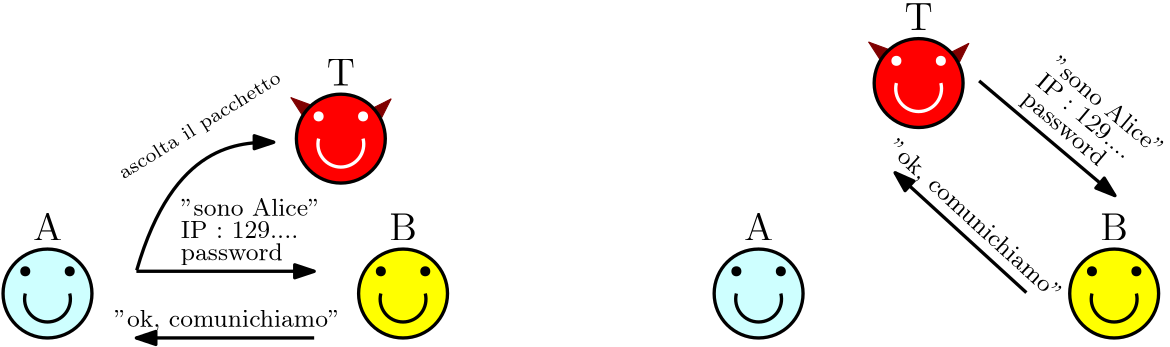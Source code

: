 <?xml version="1.0"?>
<!DOCTYPE ipe SYSTEM "ipe.dtd">
<ipe version="70218" creator="Ipe 7.2.28">
<info created="D:20240528161154" modified="D:20240528161428"/>
<ipestyle name="basic">
<symbol name="arrow/arc(spx)">
<path stroke="sym-stroke" fill="sym-stroke" pen="sym-pen">
0 0 m
-1 0.333 l
-1 -0.333 l
h
</path>
</symbol>
<symbol name="arrow/farc(spx)">
<path stroke="sym-stroke" fill="white" pen="sym-pen">
0 0 m
-1 0.333 l
-1 -0.333 l
h
</path>
</symbol>
<symbol name="arrow/ptarc(spx)">
<path stroke="sym-stroke" fill="sym-stroke" pen="sym-pen">
0 0 m
-1 0.333 l
-0.8 0 l
-1 -0.333 l
h
</path>
</symbol>
<symbol name="arrow/fptarc(spx)">
<path stroke="sym-stroke" fill="white" pen="sym-pen">
0 0 m
-1 0.333 l
-0.8 0 l
-1 -0.333 l
h
</path>
</symbol>
<symbol name="mark/circle(sx)" transformations="translations">
<path fill="sym-stroke">
0.6 0 0 0.6 0 0 e
0.4 0 0 0.4 0 0 e
</path>
</symbol>
<symbol name="mark/disk(sx)" transformations="translations">
<path fill="sym-stroke">
0.6 0 0 0.6 0 0 e
</path>
</symbol>
<symbol name="mark/fdisk(sfx)" transformations="translations">
<group>
<path fill="sym-fill">
0.5 0 0 0.5 0 0 e
</path>
<path fill="sym-stroke" fillrule="eofill">
0.6 0 0 0.6 0 0 e
0.4 0 0 0.4 0 0 e
</path>
</group>
</symbol>
<symbol name="mark/box(sx)" transformations="translations">
<path fill="sym-stroke" fillrule="eofill">
-0.6 -0.6 m
0.6 -0.6 l
0.6 0.6 l
-0.6 0.6 l
h
-0.4 -0.4 m
0.4 -0.4 l
0.4 0.4 l
-0.4 0.4 l
h
</path>
</symbol>
<symbol name="mark/square(sx)" transformations="translations">
<path fill="sym-stroke">
-0.6 -0.6 m
0.6 -0.6 l
0.6 0.6 l
-0.6 0.6 l
h
</path>
</symbol>
<symbol name="mark/fsquare(sfx)" transformations="translations">
<group>
<path fill="sym-fill">
-0.5 -0.5 m
0.5 -0.5 l
0.5 0.5 l
-0.5 0.5 l
h
</path>
<path fill="sym-stroke" fillrule="eofill">
-0.6 -0.6 m
0.6 -0.6 l
0.6 0.6 l
-0.6 0.6 l
h
-0.4 -0.4 m
0.4 -0.4 l
0.4 0.4 l
-0.4 0.4 l
h
</path>
</group>
</symbol>
<symbol name="mark/cross(sx)" transformations="translations">
<group>
<path fill="sym-stroke">
-0.43 -0.57 m
0.57 0.43 l
0.43 0.57 l
-0.57 -0.43 l
h
</path>
<path fill="sym-stroke">
-0.43 0.57 m
0.57 -0.43 l
0.43 -0.57 l
-0.57 0.43 l
h
</path>
</group>
</symbol>
<symbol name="arrow/fnormal(spx)">
<path stroke="sym-stroke" fill="white" pen="sym-pen">
0 0 m
-1 0.333 l
-1 -0.333 l
h
</path>
</symbol>
<symbol name="arrow/pointed(spx)">
<path stroke="sym-stroke" fill="sym-stroke" pen="sym-pen">
0 0 m
-1 0.333 l
-0.8 0 l
-1 -0.333 l
h
</path>
</symbol>
<symbol name="arrow/fpointed(spx)">
<path stroke="sym-stroke" fill="white" pen="sym-pen">
0 0 m
-1 0.333 l
-0.8 0 l
-1 -0.333 l
h
</path>
</symbol>
<symbol name="arrow/linear(spx)">
<path stroke="sym-stroke" pen="sym-pen">
-1 0.333 m
0 0 l
-1 -0.333 l
</path>
</symbol>
<symbol name="arrow/fdouble(spx)">
<path stroke="sym-stroke" fill="white" pen="sym-pen">
0 0 m
-1 0.333 l
-1 -0.333 l
h
-1 0 m
-2 0.333 l
-2 -0.333 l
h
</path>
</symbol>
<symbol name="arrow/double(spx)">
<path stroke="sym-stroke" fill="sym-stroke" pen="sym-pen">
0 0 m
-1 0.333 l
-1 -0.333 l
h
-1 0 m
-2 0.333 l
-2 -0.333 l
h
</path>
</symbol>
<symbol name="arrow/mid-normal(spx)">
<path stroke="sym-stroke" fill="sym-stroke" pen="sym-pen">
0.5 0 m
-0.5 0.333 l
-0.5 -0.333 l
h
</path>
</symbol>
<symbol name="arrow/mid-fnormal(spx)">
<path stroke="sym-stroke" fill="white" pen="sym-pen">
0.5 0 m
-0.5 0.333 l
-0.5 -0.333 l
h
</path>
</symbol>
<symbol name="arrow/mid-pointed(spx)">
<path stroke="sym-stroke" fill="sym-stroke" pen="sym-pen">
0.5 0 m
-0.5 0.333 l
-0.3 0 l
-0.5 -0.333 l
h
</path>
</symbol>
<symbol name="arrow/mid-fpointed(spx)">
<path stroke="sym-stroke" fill="white" pen="sym-pen">
0.5 0 m
-0.5 0.333 l
-0.3 0 l
-0.5 -0.333 l
h
</path>
</symbol>
<symbol name="arrow/mid-double(spx)">
<path stroke="sym-stroke" fill="sym-stroke" pen="sym-pen">
1 0 m
0 0.333 l
0 -0.333 l
h
0 0 m
-1 0.333 l
-1 -0.333 l
h
</path>
</symbol>
<symbol name="arrow/mid-fdouble(spx)">
<path stroke="sym-stroke" fill="white" pen="sym-pen">
1 0 m
0 0.333 l
0 -0.333 l
h
0 0 m
-1 0.333 l
-1 -0.333 l
h
</path>
</symbol>
<anglesize name="22.5 deg" value="22.5"/>
<anglesize name="30 deg" value="30"/>
<anglesize name="45 deg" value="45"/>
<anglesize name="60 deg" value="60"/>
<anglesize name="90 deg" value="90"/>
<arrowsize name="large" value="10"/>
<arrowsize name="small" value="5"/>
<arrowsize name="tiny" value="3"/>
<color name="blue" value="0 0 1"/>
<color name="brown" value="0.647 0.165 0.165"/>
<color name="darkblue" value="0 0 0.545"/>
<color name="darkcyan" value="0 0.545 0.545"/>
<color name="darkgray" value="0.663"/>
<color name="darkgreen" value="0 0.392 0"/>
<color name="darkmagenta" value="0.545 0 0.545"/>
<color name="darkorange" value="1 0.549 0"/>
<color name="darkred" value="0.545 0 0"/>
<color name="gold" value="1 0.843 0"/>
<color name="gray" value="0.745"/>
<color name="green" value="0 1 0"/>
<color name="lightblue" value="0.678 0.847 0.902"/>
<color name="lightcyan" value="0.878 1 1"/>
<color name="lightgray" value="0.827"/>
<color name="lightgreen" value="0.565 0.933 0.565"/>
<color name="lightyellow" value="1 1 0.878"/>
<color name="navy" value="0 0 0.502"/>
<color name="orange" value="1 0.647 0"/>
<color name="pink" value="1 0.753 0.796"/>
<color name="purple" value="0.627 0.125 0.941"/>
<color name="red" value="1 0 0"/>
<color name="seagreen" value="0.18 0.545 0.341"/>
<color name="turquoise" value="0.251 0.878 0.816"/>
<color name="violet" value="0.933 0.51 0.933"/>
<color name="yellow" value="1 1 0"/>
<dashstyle name="dash dot dotted" value="[4 2 1 2 1 2] 0"/>
<dashstyle name="dash dotted" value="[4 2 1 2] 0"/>
<dashstyle name="dashed" value="[4] 0"/>
<dashstyle name="dotted" value="[1 3] 0"/>
<gridsize name="10 pts (~3.5 mm)" value="10"/>
<gridsize name="14 pts (~5 mm)" value="14"/>
<gridsize name="16 pts (~6 mm)" value="16"/>
<gridsize name="20 pts (~7 mm)" value="20"/>
<gridsize name="28 pts (~10 mm)" value="28"/>
<gridsize name="32 pts (~12 mm)" value="32"/>
<gridsize name="4 pts" value="4"/>
<gridsize name="56 pts (~20 mm)" value="56"/>
<gridsize name="8 pts (~3 mm)" value="8"/>
<opacity name="10%" value="0.1"/>
<opacity name="30%" value="0.3"/>
<opacity name="50%" value="0.5"/>
<opacity name="75%" value="0.75"/>
<pen name="fat" value="1.2"/>
<pen name="heavier" value="0.8"/>
<pen name="ultrafat" value="2"/>
<symbolsize name="large" value="5"/>
<symbolsize name="small" value="2"/>
<symbolsize name="tiny" value="1.1"/>
<textsize name="Huge" value="\Huge"/>
<textsize name="LARGE" value="\LARGE"/>
<textsize name="Large" value="\Large"/>
<textsize name="footnote" value="\footnotesize"/>
<textsize name="huge" value="\huge"/>
<textsize name="large" value="\large"/>
<textsize name="script" value="\scriptsize"/>
<textsize name="small" value="\small"/>
<textsize name="tiny" value="\tiny"/>
<textstyle name="center" begin="\begin{center}" end="\end{center}"/>
<textstyle name="item" begin="\begin{itemize}\item{}" end="\end{itemize}"/>
<textstyle name="itemize" begin="\begin{itemize}" end="\end{itemize}"/>
<tiling name="falling" angle="-60" step="4" width="1"/>
<tiling name="rising" angle="30" step="4" width="1"/>
</ipestyle>
<page>
<layer name="alpha"/>
<view layers="alpha" active="alpha"/>
<path layer="alpha" matrix="1 0 0 1 -25.434 -34.468" stroke="black" fill="0.808 1 1" pen="fat">
16 0 0 16 136 724 e
</path>
<path matrix="1 0 0 1 102.566 -34.468" stroke="black" fill="1 1 0" pen="fat">
16 0 0 16 136 724 e
</path>
<path matrix="1 0 0 1 -25.434 -34.468" stroke="black" pen="fat">
128 724 m
8.24621 0 0 8.24621 136 722 144 724 a
</path>
<use matrix="1 0 0 1 -25.434 -34.468" name="mark/disk(sx)" pos="128 732" size="normal" stroke="black"/>
<use matrix="1 0 0 1 -25.434 -34.468" name="mark/disk(sx)" pos="144 732" size="normal" stroke="black"/>
<path matrix="1 0 0 1 102.566 -34.468" stroke="black" pen="fat">
128 724 m
8.24621 0 0 8.24621 136 722 144 724 a
</path>
<use matrix="1 0 0 1 102.566 -34.468" name="mark/disk(sx)" pos="128 732" size="normal" stroke="black"/>
<use matrix="1 0 0 1 102.566 -34.468" name="mark/disk(sx)" pos="144 732" size="normal" stroke="black"/>
<text matrix="1 0 0 1 -25.434 -34.468" transformations="translations" pos="136 748" stroke="black" type="label" width="10.53" height="9.803" depth="0" halign="center" valign="center" size="Large">A</text>
<text matrix="1 0 0 1 102.566 -34.468" transformations="translations" pos="136 748" stroke="black" type="label" width="9.948" height="9.803" depth="0" halign="center" valign="center" size="Large">B</text>
<path matrix="1 0 0 1 -17.434 -26.468" stroke="black" fill="1 1 0" pen="fat" arrow="normal/normal">
160 724 m
224 724 l
</path>
<text matrix="1 0 0 1 30.566 -54.468" transformations="translations" pos="128 772" stroke="black" type="label" width="50.482" height="6.227" depth="0" valign="baseline" size="small">&quot;sono Alice&quot;</text>
<text matrix="1 0 0 1 30.566 -62.468" transformations="translations" pos="128 772" stroke="black" type="label" width="42.363" height="6.127" depth="0" valign="baseline" size="small">IP : 129....</text>
<text matrix="1 0 0 1 30.566 -70.468" transformations="translations" pos="128 772" stroke="black" type="label" width="36.729" height="6.23" depth="1.74" valign="baseline" size="small">password</text>
<path matrix="1 0 0 1 -17.434 -50.468" stroke="black" fill="1 1 0" pen="fat" rarrow="normal/normal">
160 724 m
224 724 l
</path>
<text matrix="1 0 0 1 6.566 -94.468" transformations="translations" pos="128 772" stroke="black" type="label" width="81.659" height="6.23" depth="1.74" valign="baseline" size="small">&quot;ok, comunichiamo&quot;</text>
<text matrix="1 0 0 1 80.171 21.2968" transformations="translations" pos="136 748" stroke="black" type="label" width="10.145" height="9.803" depth="0" halign="center" valign="center" size="Large">T</text>
<path matrix="1 0 0 1 -161.778 76.0349" stroke="0.502 0 0" arrow="normal/normal" rarrow="normal/normal">
380 668 m
360 684 l
</path>
<path matrix="1 0 0 1 -161.778 75.5617" stroke="0.502 0 0" arrow="normal/normal" rarrow="normal/normal">
380 668 m
396 684 l
</path>
<path matrix="1 0 0 1 80.171 21.2968" stroke="black" fill="1 0 0" pen="fat">
16 0 0 16 136 724 e
</path>
<path matrix="1 0 0 1 80.171 21.2968" stroke="1" pen="fat">
128 724 m
8.24621 0 0 8.24621 136 722 144 724 a
</path>
<use matrix="1 0 0 1 80.171 21.2968" name="mark/disk(sx)" pos="128 732" size="normal" stroke="1"/>
<use matrix="1 0 0 1 80.171 21.2968" name="mark/disk(sx)" pos="144 732" size="normal" stroke="1"/>
<path stroke="0" pen="fat" arrow="normal/normal">
142.687 697.911 m
156 744
180 744
192 744 c
</path>
<text matrix="0.850242 0.526393 -0.526393 0.850242 429.184 17.0021" pos="128 760" stroke="0" type="label" width="67.243" height="4.849" depth="1.35" valign="baseline" size="script">ascolta il pacchetto</text>
<path matrix="1 0 0 1 230.566 -34.468" stroke="black" fill="0.808 1 1" pen="fat">
16 0 0 16 136 724 e
</path>
<path matrix="1 0 0 1 358.566 -34.468" stroke="black" fill="1 1 0" pen="fat">
16 0 0 16 136 724 e
</path>
<path matrix="1 0 0 1 230.566 -34.468" stroke="black" pen="fat">
128 724 m
8.24621 0 0 8.24621 136 722 144 724 a
</path>
<use matrix="1 0 0 1 230.566 -34.468" name="mark/disk(sx)" pos="128 732" size="normal" stroke="black"/>
<use matrix="1 0 0 1 230.566 -34.468" name="mark/disk(sx)" pos="144 732" size="normal" stroke="black"/>
<path matrix="1 0 0 1 358.566 -34.468" stroke="black" pen="fat">
128 724 m
8.24621 0 0 8.24621 136 722 144 724 a
</path>
<use matrix="1 0 0 1 358.566 -34.468" name="mark/disk(sx)" pos="128 732" size="normal" stroke="black"/>
<use matrix="1 0 0 1 358.566 -34.468" name="mark/disk(sx)" pos="144 732" size="normal" stroke="black"/>
<text matrix="1 0 0 1 230.566 -34.468" transformations="translations" pos="136 748" stroke="black" type="label" width="10.53" height="9.803" depth="0" halign="center" valign="center" size="Large">A</text>
<text matrix="1 0 0 1 358.566 -34.468" transformations="translations" pos="136 748" stroke="black" type="label" width="9.948" height="9.803" depth="0" halign="center" valign="center" size="Large">B</text>
<path matrix="0.763994 -0.645223 0.645223 0.763994 -143.431 316.179" stroke="black" fill="1 1 0" pen="fat" arrow="normal/normal">
160 724 m
224 724 l
</path>
<text matrix="0.763994 -0.645223 0.645223 0.763994 -124.825 263.816" pos="128 772" stroke="black" type="label" width="50.482" height="6.227" depth="0" valign="baseline" size="small">&quot;sono Alice&quot;</text>
<text matrix="0.763994 -0.645223 0.645223 0.763994 -129.987 257.704" pos="128 772" stroke="black" type="label" width="42.363" height="6.127" depth="0" valign="baseline" size="small">IP : 129....</text>
<text matrix="0.763994 -0.645223 0.645223 0.763994 -135.149 251.592" pos="128 772" stroke="black" type="label" width="36.729" height="6.23" depth="1.74" valign="baseline" size="small">password</text>
<path matrix="0.738359 -0.674408 0.674408 0.738359 -190.703 306.345" stroke="black" fill="1 1 0" pen="fat" rarrow="normal/normal">
160 724 m
224 724 l
</path>
<text matrix="0.738359 -0.674408 0.674408 0.738359 -202.656 257.671" pos="128 772" stroke="black" type="label" width="81.659" height="6.23" depth="1.74" valign="baseline" size="small">&quot;ok, comunichiamo&quot;</text>
<text matrix="1 0 0 1 288.171 41.2968" transformations="translations" pos="136 748" stroke="black" type="label" width="10.145" height="9.803" depth="0" halign="center" valign="center" size="Large">T</text>
<path matrix="1 0 0 1 46.222 96.0349" stroke="0.502 0 0" arrow="normal/normal" rarrow="normal/normal">
380 668 m
360 684 l
</path>
<path matrix="1 0 0 1 46.222 95.5617" stroke="0.502 0 0" arrow="normal/normal" rarrow="normal/normal">
380 668 m
396 684 l
</path>
<path matrix="1 0 0 1 288.171 41.2968" stroke="black" fill="1 0 0" pen="fat">
16 0 0 16 136 724 e
</path>
<path matrix="1 0 0 1 288.171 41.2968" stroke="1" pen="fat">
128 724 m
8.24621 0 0 8.24621 136 722 144 724 a
</path>
<use matrix="1 0 0 1 288.171 41.2968" name="mark/disk(sx)" pos="128 732" size="normal" stroke="1"/>
<use matrix="1 0 0 1 288.171 41.2968" name="mark/disk(sx)" pos="144 732" size="normal" stroke="1"/>
</page>
</ipe>
